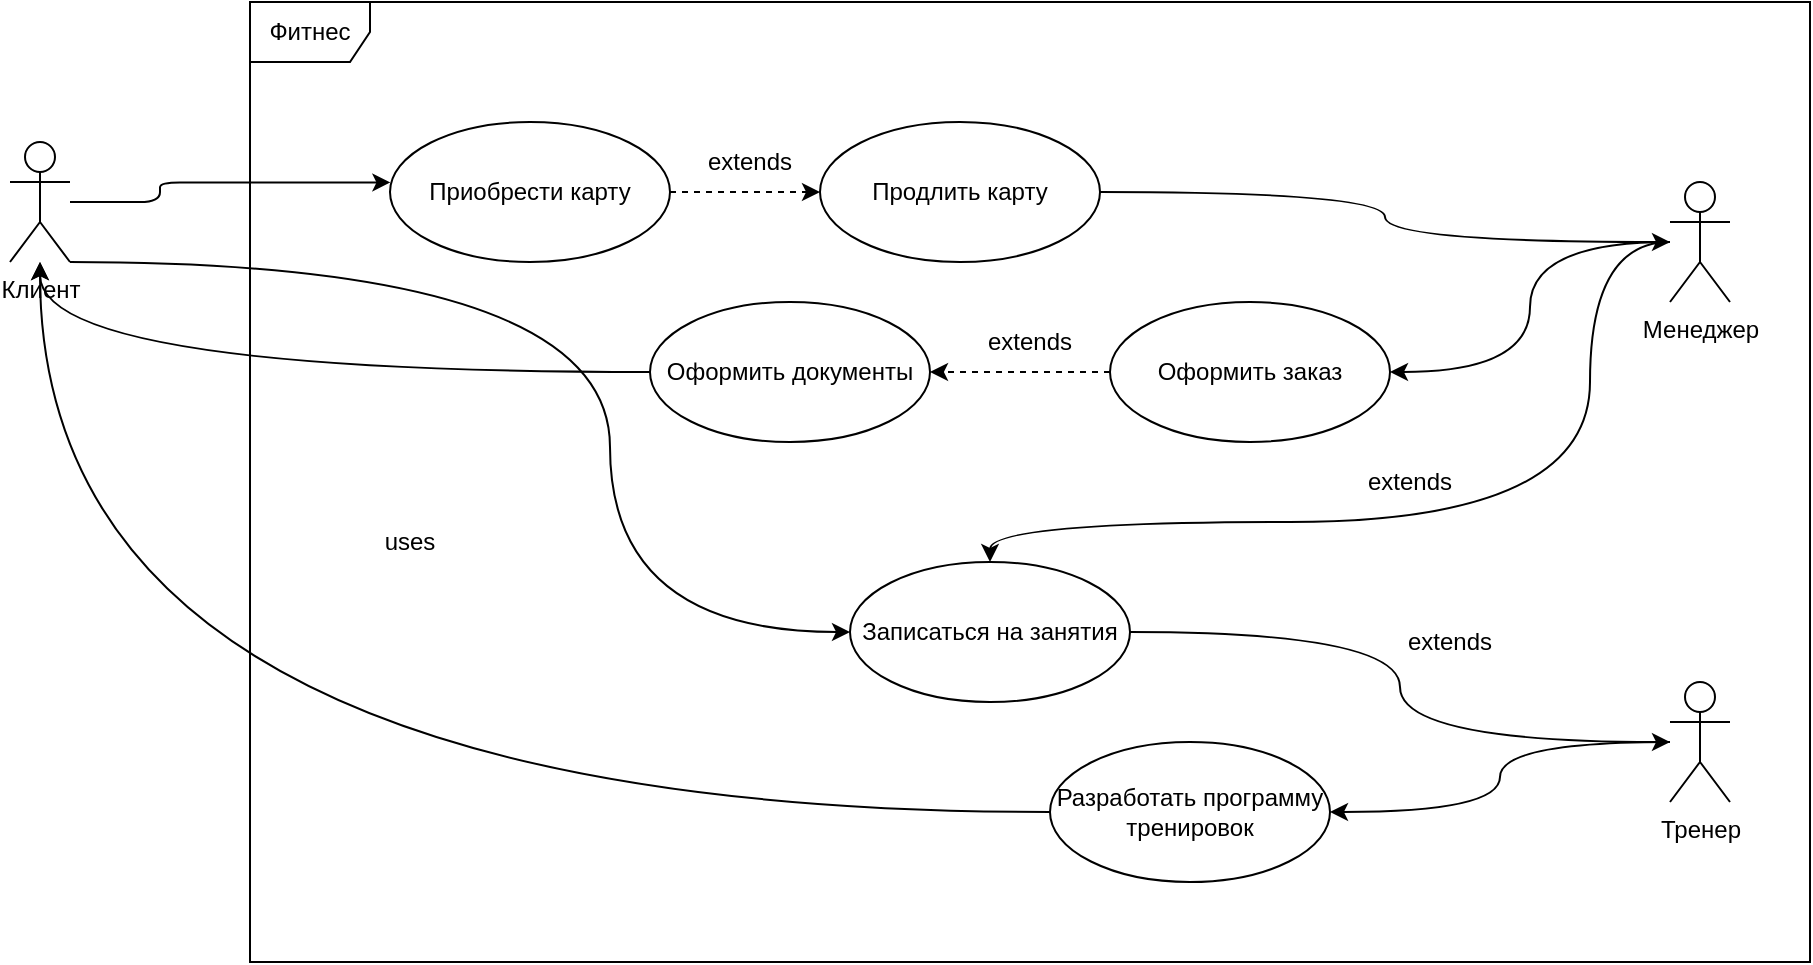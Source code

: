 <mxfile version="13.9.8" type="device"><diagram id="rDMado0iJ9nZdHKxXnI1" name="Page-1"><mxGraphModel dx="981" dy="584" grid="1" gridSize="10" guides="1" tooltips="1" connect="1" arrows="1" fold="1" page="1" pageScale="1" pageWidth="1169" pageHeight="827" math="0" shadow="0"><root><mxCell id="0"/><mxCell id="1" parent="0"/><mxCell id="018gTf1UjXFnx4JU_vJD-9" style="edgeStyle=orthogonalEdgeStyle;rounded=1;orthogonalLoop=1;jettySize=auto;html=1;entryX=0.09;entryY=0.188;entryDx=0;entryDy=0;entryPerimeter=0;" edge="1" parent="1" source="018gTf1UjXFnx4JU_vJD-1" target="018gTf1UjXFnx4JU_vJD-2"><mxGeometry relative="1" as="geometry"/></mxCell><mxCell id="018gTf1UjXFnx4JU_vJD-25" style="edgeStyle=orthogonalEdgeStyle;curved=1;jumpStyle=none;orthogonalLoop=1;jettySize=auto;html=1;strokeColor=#000000;" edge="1" parent="1" source="018gTf1UjXFnx4JU_vJD-1" target="018gTf1UjXFnx4JU_vJD-21"><mxGeometry relative="1" as="geometry"><Array as="points"><mxPoint x="340" y="200"/><mxPoint x="340" y="385"/></Array></mxGeometry></mxCell><mxCell id="018gTf1UjXFnx4JU_vJD-1" value="Клиент" style="shape=umlActor;verticalLabelPosition=bottom;verticalAlign=top;html=1;outlineConnect=0;" vertex="1" parent="1"><mxGeometry x="40" y="140" width="30" height="60" as="geometry"/></mxCell><mxCell id="018gTf1UjXFnx4JU_vJD-2" value="Фитнес" style="shape=umlFrame;whiteSpace=wrap;html=1;" vertex="1" parent="1"><mxGeometry x="160" y="70" width="780" height="480" as="geometry"/></mxCell><mxCell id="018gTf1UjXFnx4JU_vJD-10" style="edgeStyle=orthogonalEdgeStyle;rounded=0;orthogonalLoop=1;jettySize=auto;html=1;entryX=0;entryY=0.5;entryDx=0;entryDy=0;dashed=1;" edge="1" parent="1" source="018gTf1UjXFnx4JU_vJD-3" target="018gTf1UjXFnx4JU_vJD-8"><mxGeometry relative="1" as="geometry"/></mxCell><mxCell id="018gTf1UjXFnx4JU_vJD-3" value="Приобрести карту" style="ellipse;whiteSpace=wrap;html=1;" vertex="1" parent="1"><mxGeometry x="230" y="130" width="140" height="70" as="geometry"/></mxCell><mxCell id="018gTf1UjXFnx4JU_vJD-18" style="edgeStyle=orthogonalEdgeStyle;orthogonalLoop=1;jettySize=auto;html=1;jumpStyle=none;curved=1;" edge="1" parent="1" source="018gTf1UjXFnx4JU_vJD-5" target="018gTf1UjXFnx4JU_vJD-12"><mxGeometry relative="1" as="geometry"/></mxCell><mxCell id="018gTf1UjXFnx4JU_vJD-24" style="edgeStyle=orthogonalEdgeStyle;curved=1;jumpStyle=none;orthogonalLoop=1;jettySize=auto;html=1;strokeColor=#000000;" edge="1" parent="1" source="018gTf1UjXFnx4JU_vJD-5" target="018gTf1UjXFnx4JU_vJD-21"><mxGeometry relative="1" as="geometry"><Array as="points"><mxPoint x="830" y="190"/><mxPoint x="830" y="330"/><mxPoint x="530" y="330"/></Array></mxGeometry></mxCell><mxCell id="018gTf1UjXFnx4JU_vJD-5" value="Менеджер" style="shape=umlActor;verticalLabelPosition=bottom;verticalAlign=top;html=1;" vertex="1" parent="1"><mxGeometry x="870" y="160" width="30" height="60" as="geometry"/></mxCell><mxCell id="018gTf1UjXFnx4JU_vJD-30" style="edgeStyle=orthogonalEdgeStyle;curved=1;jumpStyle=none;orthogonalLoop=1;jettySize=auto;html=1;strokeColor=#000000;" edge="1" parent="1" source="018gTf1UjXFnx4JU_vJD-8" target="018gTf1UjXFnx4JU_vJD-5"><mxGeometry relative="1" as="geometry"/></mxCell><mxCell id="018gTf1UjXFnx4JU_vJD-8" value="Продлить карту" style="ellipse;whiteSpace=wrap;html=1;" vertex="1" parent="1"><mxGeometry x="445" y="130" width="140" height="70" as="geometry"/></mxCell><mxCell id="018gTf1UjXFnx4JU_vJD-11" value="extends" style="text;html=1;strokeColor=none;fillColor=none;align=center;verticalAlign=middle;whiteSpace=wrap;rounded=0;" vertex="1" parent="1"><mxGeometry x="390" y="140" width="40" height="20" as="geometry"/></mxCell><mxCell id="018gTf1UjXFnx4JU_vJD-16" style="edgeStyle=orthogonalEdgeStyle;rounded=0;orthogonalLoop=1;jettySize=auto;html=1;dashed=1;" edge="1" parent="1" source="018gTf1UjXFnx4JU_vJD-12" target="018gTf1UjXFnx4JU_vJD-15"><mxGeometry relative="1" as="geometry"/></mxCell><mxCell id="018gTf1UjXFnx4JU_vJD-12" value="Оформить заказ" style="ellipse;whiteSpace=wrap;html=1;" vertex="1" parent="1"><mxGeometry x="590" y="220" width="140" height="70" as="geometry"/></mxCell><mxCell id="018gTf1UjXFnx4JU_vJD-29" style="edgeStyle=orthogonalEdgeStyle;curved=1;jumpStyle=none;orthogonalLoop=1;jettySize=auto;html=1;strokeColor=#000000;" edge="1" parent="1" source="018gTf1UjXFnx4JU_vJD-15" target="018gTf1UjXFnx4JU_vJD-1"><mxGeometry relative="1" as="geometry"/></mxCell><mxCell id="018gTf1UjXFnx4JU_vJD-15" value="Оформить документы" style="ellipse;whiteSpace=wrap;html=1;" vertex="1" parent="1"><mxGeometry x="360" y="220" width="140" height="70" as="geometry"/></mxCell><mxCell id="018gTf1UjXFnx4JU_vJD-19" value="extends" style="text;html=1;strokeColor=none;fillColor=none;align=center;verticalAlign=middle;whiteSpace=wrap;rounded=0;" vertex="1" parent="1"><mxGeometry x="530" y="230" width="40" height="20" as="geometry"/></mxCell><mxCell id="018gTf1UjXFnx4JU_vJD-34" style="edgeStyle=orthogonalEdgeStyle;curved=1;jumpStyle=none;orthogonalLoop=1;jettySize=auto;html=1;strokeColor=#000000;" edge="1" parent="1" source="018gTf1UjXFnx4JU_vJD-20" target="018gTf1UjXFnx4JU_vJD-33"><mxGeometry relative="1" as="geometry"/></mxCell><mxCell id="018gTf1UjXFnx4JU_vJD-20" value="Тренер" style="shape=umlActor;verticalLabelPosition=bottom;verticalAlign=top;html=1;" vertex="1" parent="1"><mxGeometry x="870" y="410" width="30" height="60" as="geometry"/></mxCell><mxCell id="018gTf1UjXFnx4JU_vJD-32" style="edgeStyle=orthogonalEdgeStyle;curved=1;jumpStyle=none;orthogonalLoop=1;jettySize=auto;html=1;strokeColor=#000000;" edge="1" parent="1" source="018gTf1UjXFnx4JU_vJD-21" target="018gTf1UjXFnx4JU_vJD-20"><mxGeometry relative="1" as="geometry"/></mxCell><mxCell id="018gTf1UjXFnx4JU_vJD-21" value="Записаться на занятия" style="ellipse;whiteSpace=wrap;html=1;" vertex="1" parent="1"><mxGeometry x="460" y="350" width="140" height="70" as="geometry"/></mxCell><mxCell id="018gTf1UjXFnx4JU_vJD-26" value="extends" style="text;html=1;strokeColor=none;fillColor=none;align=center;verticalAlign=middle;whiteSpace=wrap;rounded=0;" vertex="1" parent="1"><mxGeometry x="740" y="380" width="40" height="20" as="geometry"/></mxCell><mxCell id="018gTf1UjXFnx4JU_vJD-27" value="extends" style="text;html=1;strokeColor=none;fillColor=none;align=center;verticalAlign=middle;whiteSpace=wrap;rounded=0;" vertex="1" parent="1"><mxGeometry x="720" y="300" width="40" height="20" as="geometry"/></mxCell><mxCell id="018gTf1UjXFnx4JU_vJD-28" value="uses" style="text;html=1;strokeColor=none;fillColor=none;align=center;verticalAlign=middle;whiteSpace=wrap;rounded=0;" vertex="1" parent="1"><mxGeometry x="220" y="330" width="40" height="20" as="geometry"/></mxCell><mxCell id="018gTf1UjXFnx4JU_vJD-35" style="edgeStyle=orthogonalEdgeStyle;curved=1;jumpStyle=none;orthogonalLoop=1;jettySize=auto;html=1;strokeColor=#000000;" edge="1" parent="1" source="018gTf1UjXFnx4JU_vJD-33" target="018gTf1UjXFnx4JU_vJD-1"><mxGeometry relative="1" as="geometry"/></mxCell><mxCell id="018gTf1UjXFnx4JU_vJD-33" value="Разработать программу тренировок" style="ellipse;whiteSpace=wrap;html=1;" vertex="1" parent="1"><mxGeometry x="560" y="440" width="140" height="70" as="geometry"/></mxCell></root></mxGraphModel></diagram></mxfile>